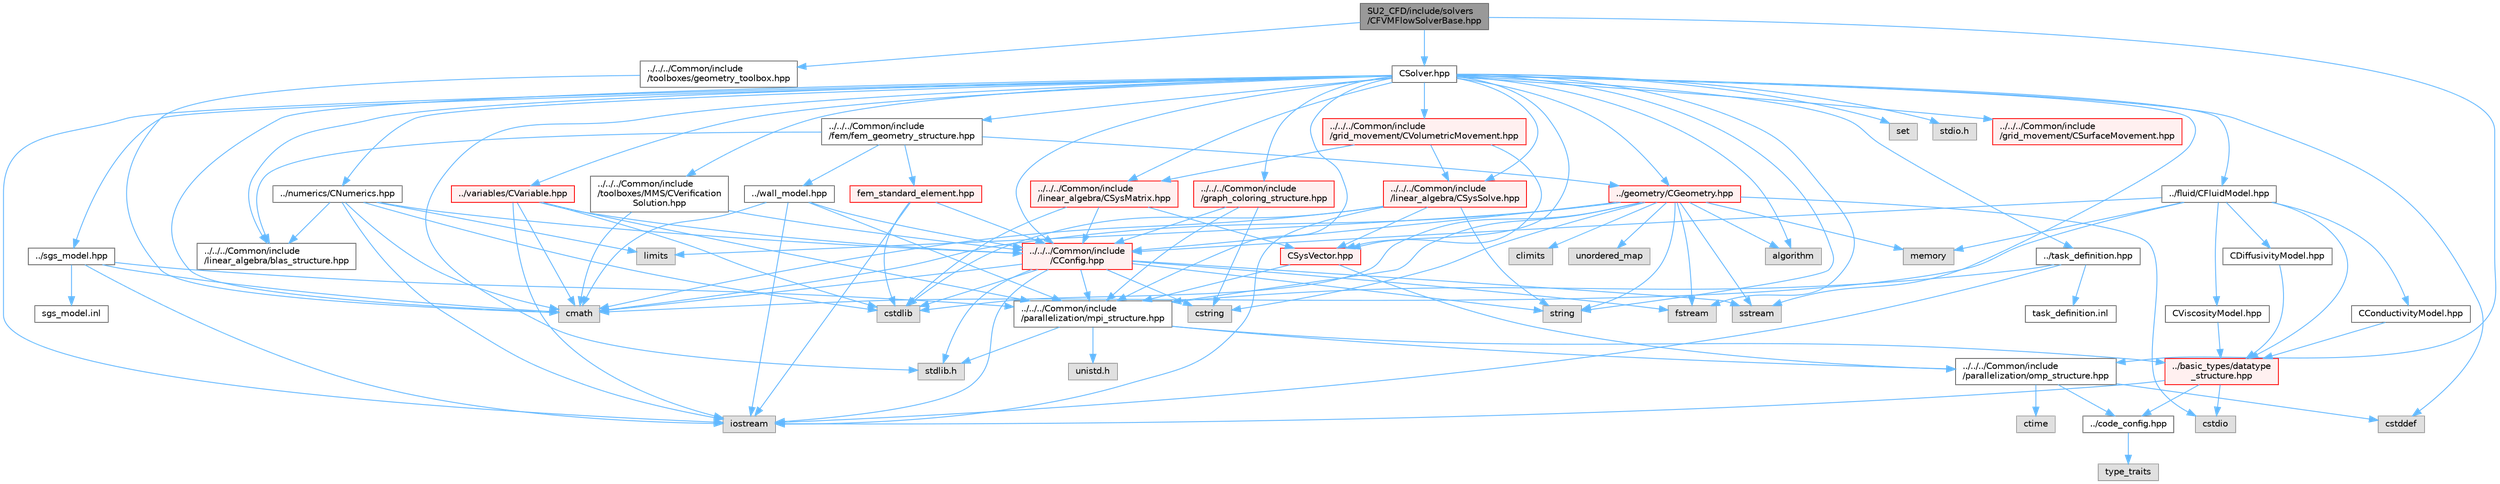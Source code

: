 digraph "SU2_CFD/include/solvers/CFVMFlowSolverBase.hpp"
{
 // LATEX_PDF_SIZE
  bgcolor="transparent";
  edge [fontname=Helvetica,fontsize=10,labelfontname=Helvetica,labelfontsize=10];
  node [fontname=Helvetica,fontsize=10,shape=box,height=0.2,width=0.4];
  Node1 [id="Node000001",label="SU2_CFD/include/solvers\l/CFVMFlowSolverBase.hpp",height=0.2,width=0.4,color="gray40", fillcolor="grey60", style="filled", fontcolor="black",tooltip="Base class template for all FVM flow solvers."];
  Node1 -> Node2 [id="edge1_Node000001_Node000002",color="steelblue1",style="solid",tooltip=" "];
  Node2 [id="Node000002",label="../../../Common/include\l/parallelization/omp_structure.hpp",height=0.2,width=0.4,color="grey40", fillcolor="white", style="filled",URL="$omp__structure_8hpp.html",tooltip="OpenMP interface header, provides compatibility functions if the code is built without OpenMP support..."];
  Node2 -> Node3 [id="edge2_Node000002_Node000003",color="steelblue1",style="solid",tooltip=" "];
  Node3 [id="Node000003",label="cstddef",height=0.2,width=0.4,color="grey60", fillcolor="#E0E0E0", style="filled",tooltip=" "];
  Node2 -> Node4 [id="edge3_Node000002_Node000004",color="steelblue1",style="solid",tooltip=" "];
  Node4 [id="Node000004",label="../code_config.hpp",height=0.2,width=0.4,color="grey40", fillcolor="white", style="filled",URL="$code__config_8hpp.html",tooltip="Header file for collecting common macros, definitions and type configurations."];
  Node4 -> Node5 [id="edge4_Node000004_Node000005",color="steelblue1",style="solid",tooltip=" "];
  Node5 [id="Node000005",label="type_traits",height=0.2,width=0.4,color="grey60", fillcolor="#E0E0E0", style="filled",tooltip=" "];
  Node2 -> Node6 [id="edge5_Node000002_Node000006",color="steelblue1",style="solid",tooltip=" "];
  Node6 [id="Node000006",label="ctime",height=0.2,width=0.4,color="grey60", fillcolor="#E0E0E0", style="filled",tooltip=" "];
  Node1 -> Node7 [id="edge6_Node000001_Node000007",color="steelblue1",style="solid",tooltip=" "];
  Node7 [id="Node000007",label="../../../Common/include\l/toolboxes/geometry_toolbox.hpp",height=0.2,width=0.4,color="grey40", fillcolor="white", style="filled",URL="$geometry__toolbox_8hpp.html",tooltip="Collection of common lightweight geometry-oriented methods."];
  Node7 -> Node8 [id="edge7_Node000007_Node000008",color="steelblue1",style="solid",tooltip=" "];
  Node8 [id="Node000008",label="cmath",height=0.2,width=0.4,color="grey60", fillcolor="#E0E0E0", style="filled",tooltip=" "];
  Node1 -> Node9 [id="edge8_Node000001_Node000009",color="steelblue1",style="solid",tooltip=" "];
  Node9 [id="Node000009",label="CSolver.hpp",height=0.2,width=0.4,color="grey40", fillcolor="white", style="filled",URL="$CSolver_8hpp.html",tooltip="Headers of the CSolver class which is inherited by all of the other solvers."];
  Node9 -> Node10 [id="edge9_Node000009_Node000010",color="steelblue1",style="solid",tooltip=" "];
  Node10 [id="Node000010",label="../../../Common/include\l/parallelization/mpi_structure.hpp",height=0.2,width=0.4,color="grey40", fillcolor="white", style="filled",URL="$mpi__structure_8hpp.html",tooltip="Headers of the mpi interface for generalized datatypes. The subroutines and functions are in the mpi_..."];
  Node10 -> Node11 [id="edge10_Node000010_Node000011",color="steelblue1",style="solid",tooltip=" "];
  Node11 [id="Node000011",label="stdlib.h",height=0.2,width=0.4,color="grey60", fillcolor="#E0E0E0", style="filled",tooltip=" "];
  Node10 -> Node12 [id="edge11_Node000010_Node000012",color="steelblue1",style="solid",tooltip=" "];
  Node12 [id="Node000012",label="../basic_types/datatype\l_structure.hpp",height=0.2,width=0.4,color="red", fillcolor="#FFF0F0", style="filled",URL="$datatype__structure_8hpp.html",tooltip="Headers for generalized datatypes, defines an interface for AD types."];
  Node12 -> Node13 [id="edge12_Node000012_Node000013",color="steelblue1",style="solid",tooltip=" "];
  Node13 [id="Node000013",label="iostream",height=0.2,width=0.4,color="grey60", fillcolor="#E0E0E0", style="filled",tooltip=" "];
  Node12 -> Node15 [id="edge13_Node000012_Node000015",color="steelblue1",style="solid",tooltip=" "];
  Node15 [id="Node000015",label="cstdio",height=0.2,width=0.4,color="grey60", fillcolor="#E0E0E0", style="filled",tooltip=" "];
  Node12 -> Node4 [id="edge14_Node000012_Node000004",color="steelblue1",style="solid",tooltip=" "];
  Node10 -> Node17 [id="edge15_Node000010_Node000017",color="steelblue1",style="solid",tooltip=" "];
  Node17 [id="Node000017",label="unistd.h",height=0.2,width=0.4,color="grey60", fillcolor="#E0E0E0", style="filled",tooltip=" "];
  Node10 -> Node2 [id="edge16_Node000010_Node000002",color="steelblue1",style="solid",tooltip=" "];
  Node9 -> Node8 [id="edge17_Node000009_Node000008",color="steelblue1",style="solid",tooltip=" "];
  Node9 -> Node3 [id="edge18_Node000009_Node000003",color="steelblue1",style="solid",tooltip=" "];
  Node9 -> Node18 [id="edge19_Node000009_Node000018",color="steelblue1",style="solid",tooltip=" "];
  Node18 [id="Node000018",label="string",height=0.2,width=0.4,color="grey60", fillcolor="#E0E0E0", style="filled",tooltip=" "];
  Node9 -> Node19 [id="edge20_Node000009_Node000019",color="steelblue1",style="solid",tooltip=" "];
  Node19 [id="Node000019",label="fstream",height=0.2,width=0.4,color="grey60", fillcolor="#E0E0E0", style="filled",tooltip=" "];
  Node9 -> Node20 [id="edge21_Node000009_Node000020",color="steelblue1",style="solid",tooltip=" "];
  Node20 [id="Node000020",label="sstream",height=0.2,width=0.4,color="grey60", fillcolor="#E0E0E0", style="filled",tooltip=" "];
  Node9 -> Node21 [id="edge22_Node000009_Node000021",color="steelblue1",style="solid",tooltip=" "];
  Node21 [id="Node000021",label="algorithm",height=0.2,width=0.4,color="grey60", fillcolor="#E0E0E0", style="filled",tooltip=" "];
  Node9 -> Node13 [id="edge23_Node000009_Node000013",color="steelblue1",style="solid",tooltip=" "];
  Node9 -> Node22 [id="edge24_Node000009_Node000022",color="steelblue1",style="solid",tooltip=" "];
  Node22 [id="Node000022",label="set",height=0.2,width=0.4,color="grey60", fillcolor="#E0E0E0", style="filled",tooltip=" "];
  Node9 -> Node11 [id="edge25_Node000009_Node000011",color="steelblue1",style="solid",tooltip=" "];
  Node9 -> Node23 [id="edge26_Node000009_Node000023",color="steelblue1",style="solid",tooltip=" "];
  Node23 [id="Node000023",label="stdio.h",height=0.2,width=0.4,color="grey60", fillcolor="#E0E0E0", style="filled",tooltip=" "];
  Node9 -> Node24 [id="edge27_Node000009_Node000024",color="steelblue1",style="solid",tooltip=" "];
  Node24 [id="Node000024",label="../fluid/CFluidModel.hpp",height=0.2,width=0.4,color="grey40", fillcolor="white", style="filled",URL="$CFluidModel_8hpp.html",tooltip="Defines the main fluid model class for thermophysical properties."];
  Node24 -> Node8 [id="edge28_Node000024_Node000008",color="steelblue1",style="solid",tooltip=" "];
  Node24 -> Node25 [id="edge29_Node000024_Node000025",color="steelblue1",style="solid",tooltip=" "];
  Node25 [id="Node000025",label="memory",height=0.2,width=0.4,color="grey60", fillcolor="#E0E0E0", style="filled",tooltip=" "];
  Node24 -> Node26 [id="edge30_Node000024_Node000026",color="steelblue1",style="solid",tooltip=" "];
  Node26 [id="Node000026",label="../../../Common/include\l/CConfig.hpp",height=0.2,width=0.4,color="red", fillcolor="#FFF0F0", style="filled",URL="$CConfig_8hpp.html",tooltip="All the information about the definition of the physical problem. The subroutines and functions are i..."];
  Node26 -> Node10 [id="edge31_Node000026_Node000010",color="steelblue1",style="solid",tooltip=" "];
  Node26 -> Node13 [id="edge32_Node000026_Node000013",color="steelblue1",style="solid",tooltip=" "];
  Node26 -> Node27 [id="edge33_Node000026_Node000027",color="steelblue1",style="solid",tooltip=" "];
  Node27 [id="Node000027",label="cstdlib",height=0.2,width=0.4,color="grey60", fillcolor="#E0E0E0", style="filled",tooltip=" "];
  Node26 -> Node19 [id="edge34_Node000026_Node000019",color="steelblue1",style="solid",tooltip=" "];
  Node26 -> Node20 [id="edge35_Node000026_Node000020",color="steelblue1",style="solid",tooltip=" "];
  Node26 -> Node18 [id="edge36_Node000026_Node000018",color="steelblue1",style="solid",tooltip=" "];
  Node26 -> Node28 [id="edge37_Node000026_Node000028",color="steelblue1",style="solid",tooltip=" "];
  Node28 [id="Node000028",label="cstring",height=0.2,width=0.4,color="grey60", fillcolor="#E0E0E0", style="filled",tooltip=" "];
  Node26 -> Node11 [id="edge38_Node000026_Node000011",color="steelblue1",style="solid",tooltip=" "];
  Node26 -> Node8 [id="edge39_Node000026_Node000008",color="steelblue1",style="solid",tooltip=" "];
  Node24 -> Node12 [id="edge40_Node000024_Node000012",color="steelblue1",style="solid",tooltip=" "];
  Node24 -> Node45 [id="edge41_Node000024_Node000045",color="steelblue1",style="solid",tooltip=" "];
  Node45 [id="Node000045",label="CConductivityModel.hpp",height=0.2,width=0.4,color="grey40", fillcolor="white", style="filled",URL="$CConductivityModel_8hpp.html",tooltip="Defines an interface class for thermal conductivity models."];
  Node45 -> Node12 [id="edge42_Node000045_Node000012",color="steelblue1",style="solid",tooltip=" "];
  Node24 -> Node46 [id="edge43_Node000024_Node000046",color="steelblue1",style="solid",tooltip=" "];
  Node46 [id="Node000046",label="CViscosityModel.hpp",height=0.2,width=0.4,color="grey40", fillcolor="white", style="filled",URL="$CViscosityModel_8hpp.html",tooltip="Interface class for defining laminar viscosity models."];
  Node46 -> Node12 [id="edge44_Node000046_Node000012",color="steelblue1",style="solid",tooltip=" "];
  Node24 -> Node47 [id="edge45_Node000024_Node000047",color="steelblue1",style="solid",tooltip=" "];
  Node47 [id="Node000047",label="CDiffusivityModel.hpp",height=0.2,width=0.4,color="grey40", fillcolor="white", style="filled",URL="$CDiffusivityModel_8hpp.html",tooltip="Interface class for defining mass diffusivity models."];
  Node47 -> Node12 [id="edge46_Node000047_Node000012",color="steelblue1",style="solid",tooltip=" "];
  Node9 -> Node48 [id="edge47_Node000009_Node000048",color="steelblue1",style="solid",tooltip=" "];
  Node48 [id="Node000048",label="../task_definition.hpp",height=0.2,width=0.4,color="grey40", fillcolor="white", style="filled",URL="$task__definition_8hpp.html",tooltip="Header of the task definition class for the SU2 solvers."];
  Node48 -> Node10 [id="edge48_Node000048_Node000010",color="steelblue1",style="solid",tooltip=" "];
  Node48 -> Node13 [id="edge49_Node000048_Node000013",color="steelblue1",style="solid",tooltip=" "];
  Node48 -> Node49 [id="edge50_Node000048_Node000049",color="steelblue1",style="solid",tooltip=" "];
  Node49 [id="Node000049",label="task_definition.inl",height=0.2,width=0.4,color="grey40", fillcolor="white", style="filled",URL="$task__definition_8inl.html",tooltip="In-Line subroutines of the task_definition.hpp file."];
  Node9 -> Node50 [id="edge51_Node000009_Node000050",color="steelblue1",style="solid",tooltip=" "];
  Node50 [id="Node000050",label="../numerics/CNumerics.hpp",height=0.2,width=0.4,color="grey40", fillcolor="white", style="filled",URL="$CNumerics_8hpp.html",tooltip="Declaration of the base numerics class, the implementation is in the CNumerics.cpp file."];
  Node50 -> Node8 [id="edge52_Node000050_Node000008",color="steelblue1",style="solid",tooltip=" "];
  Node50 -> Node13 [id="edge53_Node000050_Node000013",color="steelblue1",style="solid",tooltip=" "];
  Node50 -> Node51 [id="edge54_Node000050_Node000051",color="steelblue1",style="solid",tooltip=" "];
  Node51 [id="Node000051",label="limits",height=0.2,width=0.4,color="grey60", fillcolor="#E0E0E0", style="filled",tooltip=" "];
  Node50 -> Node27 [id="edge55_Node000050_Node000027",color="steelblue1",style="solid",tooltip=" "];
  Node50 -> Node26 [id="edge56_Node000050_Node000026",color="steelblue1",style="solid",tooltip=" "];
  Node50 -> Node52 [id="edge57_Node000050_Node000052",color="steelblue1",style="solid",tooltip=" "];
  Node52 [id="Node000052",label="../../../Common/include\l/linear_algebra/blas_structure.hpp",height=0.2,width=0.4,color="grey40", fillcolor="white", style="filled",URL="$blas__structure_8hpp.html",tooltip="Include files and headers of the functions for matrix and vector operations, which are typically foun..."];
  Node9 -> Node53 [id="edge58_Node000009_Node000053",color="steelblue1",style="solid",tooltip=" "];
  Node53 [id="Node000053",label="../sgs_model.hpp",height=0.2,width=0.4,color="grey40", fillcolor="white", style="filled",URL="$sgs__model_8hpp.html",tooltip="Headers of the LES subgrid scale models of the SU2 solvers."];
  Node53 -> Node10 [id="edge59_Node000053_Node000010",color="steelblue1",style="solid",tooltip=" "];
  Node53 -> Node13 [id="edge60_Node000053_Node000013",color="steelblue1",style="solid",tooltip=" "];
  Node53 -> Node8 [id="edge61_Node000053_Node000008",color="steelblue1",style="solid",tooltip=" "];
  Node53 -> Node54 [id="edge62_Node000053_Node000054",color="steelblue1",style="solid",tooltip=" "];
  Node54 [id="Node000054",label="sgs_model.inl",height=0.2,width=0.4,color="grey40", fillcolor="white", style="filled",URL="$sgs__model_8inl.html",tooltip="In-Line subroutines of the sgs_model.hpp file."];
  Node9 -> Node55 [id="edge63_Node000009_Node000055",color="steelblue1",style="solid",tooltip=" "];
  Node55 [id="Node000055",label="../../../Common/include\l/fem/fem_geometry_structure.hpp",height=0.2,width=0.4,color="grey40", fillcolor="white", style="filled",URL="$fem__geometry__structure_8hpp.html",tooltip="Headers of the main subroutines for creating the geometrical structure for the FEM solver...."];
  Node55 -> Node56 [id="edge64_Node000055_Node000056",color="steelblue1",style="solid",tooltip=" "];
  Node56 [id="Node000056",label="../geometry/CGeometry.hpp",height=0.2,width=0.4,color="red", fillcolor="#FFF0F0", style="filled",URL="$CGeometry_8hpp.html",tooltip="Headers of the main subroutines for creating the geometrical structure. The subroutines and functions..."];
  Node56 -> Node51 [id="edge65_Node000056_Node000051",color="steelblue1",style="solid",tooltip=" "];
  Node56 -> Node10 [id="edge66_Node000056_Node000010",color="steelblue1",style="solid",tooltip=" "];
  Node56 -> Node18 [id="edge67_Node000056_Node000018",color="steelblue1",style="solid",tooltip=" "];
  Node56 -> Node19 [id="edge68_Node000056_Node000019",color="steelblue1",style="solid",tooltip=" "];
  Node56 -> Node20 [id="edge69_Node000056_Node000020",color="steelblue1",style="solid",tooltip=" "];
  Node56 -> Node8 [id="edge70_Node000056_Node000008",color="steelblue1",style="solid",tooltip=" "];
  Node56 -> Node21 [id="edge71_Node000056_Node000021",color="steelblue1",style="solid",tooltip=" "];
  Node56 -> Node28 [id="edge72_Node000056_Node000028",color="steelblue1",style="solid",tooltip=" "];
  Node56 -> Node15 [id="edge73_Node000056_Node000015",color="steelblue1",style="solid",tooltip=" "];
  Node56 -> Node27 [id="edge74_Node000056_Node000027",color="steelblue1",style="solid",tooltip=" "];
  Node56 -> Node57 [id="edge75_Node000056_Node000057",color="steelblue1",style="solid",tooltip=" "];
  Node57 [id="Node000057",label="climits",height=0.2,width=0.4,color="grey60", fillcolor="#E0E0E0", style="filled",tooltip=" "];
  Node56 -> Node25 [id="edge76_Node000056_Node000025",color="steelblue1",style="solid",tooltip=" "];
  Node56 -> Node58 [id="edge77_Node000056_Node000058",color="steelblue1",style="solid",tooltip=" "];
  Node58 [id="Node000058",label="unordered_map",height=0.2,width=0.4,color="grey60", fillcolor="#E0E0E0", style="filled",tooltip=" "];
  Node56 -> Node26 [id="edge78_Node000056_Node000026",color="steelblue1",style="solid",tooltip=" "];
  Node55 -> Node73 [id="edge79_Node000055_Node000073",color="steelblue1",style="solid",tooltip=" "];
  Node73 [id="Node000073",label="fem_standard_element.hpp",height=0.2,width=0.4,color="red", fillcolor="#FFF0F0", style="filled",URL="$fem__standard__element_8hpp.html",tooltip="Headers of the main functions for the FEM standard elements. The functions are in the fem_standard_el..."];
  Node73 -> Node13 [id="edge80_Node000073_Node000013",color="steelblue1",style="solid",tooltip=" "];
  Node73 -> Node27 [id="edge81_Node000073_Node000027",color="steelblue1",style="solid",tooltip=" "];
  Node73 -> Node26 [id="edge82_Node000073_Node000026",color="steelblue1",style="solid",tooltip=" "];
  Node55 -> Node74 [id="edge83_Node000055_Node000074",color="steelblue1",style="solid",tooltip=" "];
  Node74 [id="Node000074",label="../wall_model.hpp",height=0.2,width=0.4,color="grey40", fillcolor="white", style="filled",URL="$wall__model_8hpp.html",tooltip="Headers for the wall model functions for large eddy simulations."];
  Node74 -> Node10 [id="edge84_Node000074_Node000010",color="steelblue1",style="solid",tooltip=" "];
  Node74 -> Node26 [id="edge85_Node000074_Node000026",color="steelblue1",style="solid",tooltip=" "];
  Node74 -> Node13 [id="edge86_Node000074_Node000013",color="steelblue1",style="solid",tooltip=" "];
  Node74 -> Node8 [id="edge87_Node000074_Node000008",color="steelblue1",style="solid",tooltip=" "];
  Node55 -> Node52 [id="edge88_Node000055_Node000052",color="steelblue1",style="solid",tooltip=" "];
  Node9 -> Node56 [id="edge89_Node000009_Node000056",color="steelblue1",style="solid",tooltip=" "];
  Node9 -> Node26 [id="edge90_Node000009_Node000026",color="steelblue1",style="solid",tooltip=" "];
  Node9 -> Node75 [id="edge91_Node000009_Node000075",color="steelblue1",style="solid",tooltip=" "];
  Node75 [id="Node000075",label="../../../Common/include\l/linear_algebra/CSysMatrix.hpp",height=0.2,width=0.4,color="red", fillcolor="#FFF0F0", style="filled",URL="$CSysMatrix_8hpp.html",tooltip="Declaration of the block-sparse matrix class. The implemtation is in CSysMatrix.cpp."];
  Node75 -> Node26 [id="edge92_Node000075_Node000026",color="steelblue1",style="solid",tooltip=" "];
  Node75 -> Node76 [id="edge93_Node000075_Node000076",color="steelblue1",style="solid",tooltip=" "];
  Node76 [id="Node000076",label="CSysVector.hpp",height=0.2,width=0.4,color="red", fillcolor="#FFF0F0", style="filled",URL="$CSysVector_8hpp.html",tooltip="Declararion and inlines of the vector class used in the solution of large, distributed,..."];
  Node76 -> Node10 [id="edge94_Node000076_Node000010",color="steelblue1",style="solid",tooltip=" "];
  Node76 -> Node2 [id="edge95_Node000076_Node000002",color="steelblue1",style="solid",tooltip=" "];
  Node75 -> Node27 [id="edge96_Node000075_Node000027",color="steelblue1",style="solid",tooltip=" "];
  Node9 -> Node76 [id="edge97_Node000009_Node000076",color="steelblue1",style="solid",tooltip=" "];
  Node9 -> Node79 [id="edge98_Node000009_Node000079",color="steelblue1",style="solid",tooltip=" "];
  Node79 [id="Node000079",label="../../../Common/include\l/linear_algebra/CSysSolve.hpp",height=0.2,width=0.4,color="red", fillcolor="#FFF0F0", style="filled",URL="$CSysSolve_8hpp.html",tooltip="Headers for the classes related to linear solvers (CG, FGMRES, etc) The subroutines and functions are..."];
  Node79 -> Node8 [id="edge99_Node000079_Node000008",color="steelblue1",style="solid",tooltip=" "];
  Node79 -> Node13 [id="edge100_Node000079_Node000013",color="steelblue1",style="solid",tooltip=" "];
  Node79 -> Node27 [id="edge101_Node000079_Node000027",color="steelblue1",style="solid",tooltip=" "];
  Node79 -> Node18 [id="edge102_Node000079_Node000018",color="steelblue1",style="solid",tooltip=" "];
  Node79 -> Node76 [id="edge103_Node000079_Node000076",color="steelblue1",style="solid",tooltip=" "];
  Node9 -> Node81 [id="edge104_Node000009_Node000081",color="steelblue1",style="solid",tooltip=" "];
  Node81 [id="Node000081",label="../../../Common/include\l/grid_movement/CSurfaceMovement.hpp",height=0.2,width=0.4,color="red", fillcolor="#FFF0F0", style="filled",URL="$CSurfaceMovement_8hpp.html",tooltip="Headers of the CSurfaceMovement class."];
  Node9 -> Node85 [id="edge105_Node000009_Node000085",color="steelblue1",style="solid",tooltip=" "];
  Node85 [id="Node000085",label="../../../Common/include\l/grid_movement/CVolumetricMovement.hpp",height=0.2,width=0.4,color="red", fillcolor="#FFF0F0", style="filled",URL="$CVolumetricMovement_8hpp.html",tooltip="Headers of the CVolumetricMovement class."];
  Node85 -> Node75 [id="edge106_Node000085_Node000075",color="steelblue1",style="solid",tooltip=" "];
  Node85 -> Node76 [id="edge107_Node000085_Node000076",color="steelblue1",style="solid",tooltip=" "];
  Node85 -> Node79 [id="edge108_Node000085_Node000079",color="steelblue1",style="solid",tooltip=" "];
  Node9 -> Node52 [id="edge109_Node000009_Node000052",color="steelblue1",style="solid",tooltip=" "];
  Node9 -> Node86 [id="edge110_Node000009_Node000086",color="steelblue1",style="solid",tooltip=" "];
  Node86 [id="Node000086",label="../../../Common/include\l/graph_coloring_structure.hpp",height=0.2,width=0.4,color="red", fillcolor="#FFF0F0", style="filled",URL="$graph__coloring__structure_8hpp.html",tooltip="Include files and headers of the functions to carry out a coloring of a given graph...."];
  Node86 -> Node10 [id="edge111_Node000086_Node000010",color="steelblue1",style="solid",tooltip=" "];
  Node86 -> Node26 [id="edge112_Node000086_Node000026",color="steelblue1",style="solid",tooltip=" "];
  Node86 -> Node28 [id="edge113_Node000086_Node000028",color="steelblue1",style="solid",tooltip=" "];
  Node9 -> Node87 [id="edge114_Node000009_Node000087",color="steelblue1",style="solid",tooltip=" "];
  Node87 [id="Node000087",label="../../../Common/include\l/toolboxes/MMS/CVerification\lSolution.hpp",height=0.2,width=0.4,color="grey40", fillcolor="white", style="filled",URL="$CVerificationSolution_8hpp.html",tooltip="Header file for the base class CVerificationSolution. The implementations are in the CVerificationSol..."];
  Node87 -> Node8 [id="edge115_Node000087_Node000008",color="steelblue1",style="solid",tooltip=" "];
  Node87 -> Node26 [id="edge116_Node000087_Node000026",color="steelblue1",style="solid",tooltip=" "];
  Node9 -> Node88 [id="edge117_Node000009_Node000088",color="steelblue1",style="solid",tooltip=" "];
  Node88 [id="Node000088",label="../variables/CVariable.hpp",height=0.2,width=0.4,color="red", fillcolor="#FFF0F0", style="filled",URL="$CVariable_8hpp.html",tooltip="Declaration and inlines of the parent class for defining problem variables, function definitions in f..."];
  Node88 -> Node10 [id="edge118_Node000088_Node000010",color="steelblue1",style="solid",tooltip=" "];
  Node88 -> Node8 [id="edge119_Node000088_Node000008",color="steelblue1",style="solid",tooltip=" "];
  Node88 -> Node13 [id="edge120_Node000088_Node000013",color="steelblue1",style="solid",tooltip=" "];
  Node88 -> Node27 [id="edge121_Node000088_Node000027",color="steelblue1",style="solid",tooltip=" "];
  Node88 -> Node26 [id="edge122_Node000088_Node000026",color="steelblue1",style="solid",tooltip=" "];
}
